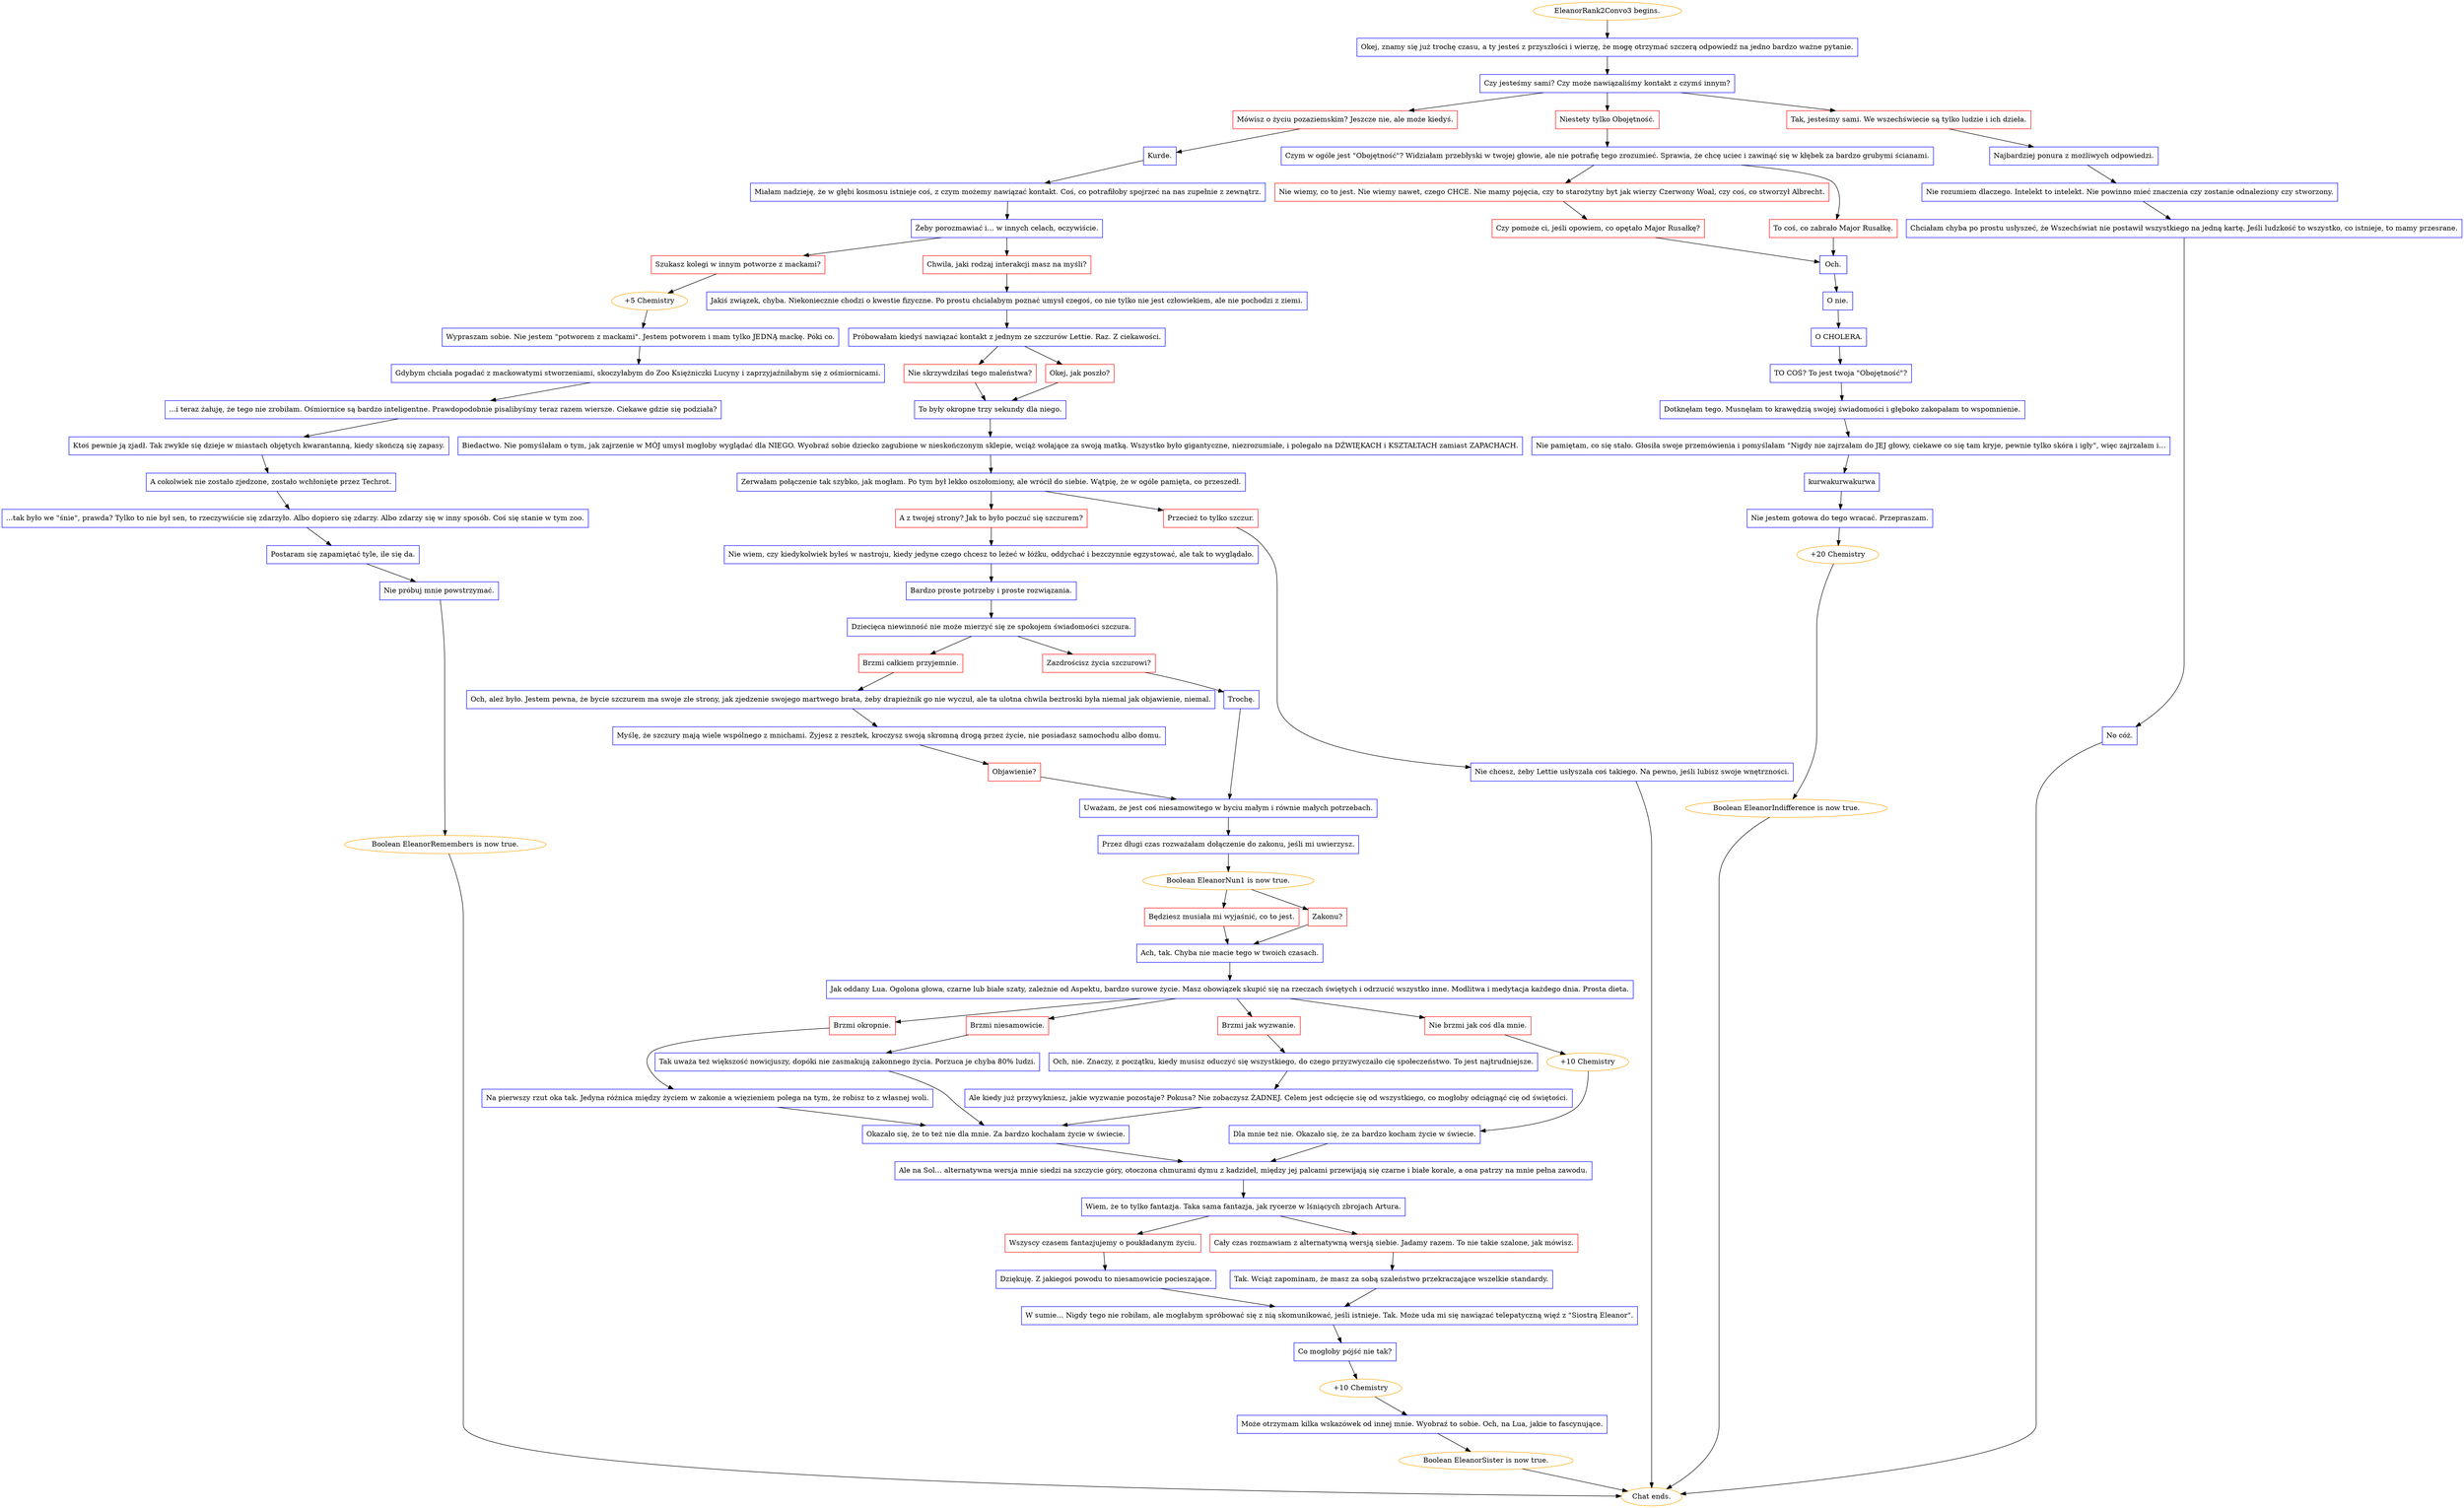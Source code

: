 digraph {
	"EleanorRank2Convo3 begins." [color=orange];
		"EleanorRank2Convo3 begins." -> j1894906222;
	j1894906222 [label="Okej, znamy się już trochę czasu, a ty jesteś z przyszłości i wierzę, że mogę otrzymać szczerą odpowiedź na jedno bardzo ważne pytanie.",shape=box,color=blue];
		j1894906222 -> j2583232323;
	j2583232323 [label="Czy jesteśmy sami? Czy może nawiązaliśmy kontakt z czymś innym?",shape=box,color=blue];
		j2583232323 -> j3207544595;
		j2583232323 -> j1935972766;
		j2583232323 -> j853138455;
	j3207544595 [label="Mówisz o życiu pozaziemskim? Jeszcze nie, ale może kiedyś.",shape=box,color=red];
		j3207544595 -> j3447811966;
	j1935972766 [label="Niestety tylko Obojętność.",shape=box,color=red];
		j1935972766 -> j694384663;
	j853138455 [label="Tak, jesteśmy sami. We wszechświecie są tylko ludzie i ich dzieła.",shape=box,color=red];
		j853138455 -> j1403240743;
	j3447811966 [label="Kurde.",shape=box,color=blue];
		j3447811966 -> j1293765529;
	j694384663 [label="Czym w ogóle jest \"Obojętność\"? Widziałam przebłyski w twojej głowie, ale nie potrafię tego zrozumieć. Sprawia, że chcę uciec i zawinąć się w kłębek za bardzo grubymi ścianami.",shape=box,color=blue];
		j694384663 -> j766983185;
		j694384663 -> j1719198107;
	j1403240743 [label="Najbardziej ponura z możliwych odpowiedzi.",shape=box,color=blue];
		j1403240743 -> j134190331;
	j1293765529 [label="Miałam nadzieję, że w głębi kosmosu istnieje coś, z czym możemy nawiązać kontakt. Coś, co potrafiłoby spojrzeć na nas zupełnie z zewnątrz.",shape=box,color=blue];
		j1293765529 -> j3720015046;
	j766983185 [label="Nie wiemy, co to jest. Nie wiemy nawet, czego CHCE. Nie mamy pojęcia, czy to starożytny byt jak wierzy Czerwony Woal, czy coś, co stworzył Albrecht.",shape=box,color=red];
		j766983185 -> j2391016229;
	j1719198107 [label="To coś, co zabrało Major Rusałkę.",shape=box,color=red];
		j1719198107 -> j486293625;
	j134190331 [label="Nie rozumiem dlaczego. Intelekt to intelekt. Nie powinno mieć znaczenia czy zostanie odnaleziony czy stworzony.",shape=box,color=blue];
		j134190331 -> j3343653853;
	j3720015046 [label="Żeby porozmawiać i… w innych celach, oczywiście.",shape=box,color=blue];
		j3720015046 -> j1727798885;
		j3720015046 -> j1300517180;
	j2391016229 [label="Czy pomoże ci, jeśli opowiem, co opętało Major Rusałkę?",shape=box,color=red];
		j2391016229 -> j486293625;
	j486293625 [label="Och.",shape=box,color=blue];
		j486293625 -> j1057816932;
	j3343653853 [label="Chciałam chyba po prostu usłyszeć, że Wszechświat nie postawił wszystkiego na jedną kartę. Jeśli ludzkość to wszystko, co istnieje, to mamy przesrane.",shape=box,color=blue];
		j3343653853 -> j1189920961;
	j1727798885 [label="Szukasz kolegi w innym potworze z mackami?",shape=box,color=red];
		j1727798885 -> j1005409615;
	j1300517180 [label="Chwila, jaki rodzaj interakcji masz na myśli?",shape=box,color=red];
		j1300517180 -> j3826802432;
	j1057816932 [label="O nie.",shape=box,color=blue];
		j1057816932 -> j3157425557;
	j1189920961 [label="No cóż.",shape=box,color=blue];
		j1189920961 -> "Chat ends.";
	j1005409615 [label="+5 Chemistry",color=orange];
		j1005409615 -> j1792151425;
	j3826802432 [label="Jakiś związek, chyba. Niekoniecznie chodzi o kwestie fizyczne. Po prostu chciałabym poznać umysł czegoś, co nie tylko nie jest człowiekiem, ale nie pochodzi z ziemi.",shape=box,color=blue];
		j3826802432 -> j2112236170;
	j3157425557 [label="O CHOLERA.",shape=box,color=blue];
		j3157425557 -> j753352159;
	"Chat ends." [color=orange];
	j1792151425 [label="Wypraszam sobie. Nie jestem \"potworem z mackami\". Jestem potworem i mam tylko JEDNĄ mackę. Póki co.",shape=box,color=blue];
		j1792151425 -> j683159542;
	j2112236170 [label="Próbowałam kiedyś nawiązać kontakt z jednym ze szczurów Lettie. Raz. Z ciekawości.",shape=box,color=blue];
		j2112236170 -> j3253778469;
		j2112236170 -> j1256806149;
	j753352159 [label="TO COŚ? To jest twoja \"Obojętność\"?",shape=box,color=blue];
		j753352159 -> j4271229044;
	j683159542 [label="Gdybym chciała pogadać z mackowatymi stworzeniami, skoczyłabym do Zoo Księżniczki Lucyny i zaprzyjaźniłabym się z ośmiornicami.",shape=box,color=blue];
		j683159542 -> j4276847211;
	j3253778469 [label="Nie skrzywdziłaś tego maleństwa?",shape=box,color=red];
		j3253778469 -> j1867564358;
	j1256806149 [label="Okej, jak poszło?",shape=box,color=red];
		j1256806149 -> j1867564358;
	j4271229044 [label="Dotknęłam tego. Musnęłam to krawędzią swojej świadomości i głęboko zakopałam to wspomnienie.",shape=box,color=blue];
		j4271229044 -> j126391045;
	j4276847211 [label="...i teraz żałuję, że tego nie zrobiłam. Ośmiornice są bardzo inteligentne. Prawdopodobnie pisalibyśmy teraz razem wiersze. Ciekawe gdzie się podziała?",shape=box,color=blue];
		j4276847211 -> j3309694695;
	j1867564358 [label="To były okropne trzy sekundy dla niego.",shape=box,color=blue];
		j1867564358 -> j1507270149;
	j126391045 [label="Nie pamiętam, co się stało. Głosiła swoje przemówienia i pomyślałam \"Nigdy nie zajrzałam do JEJ głowy, ciekawe co się tam kryje, pewnie tylko skóra i igły\", więc zajrzałam i…",shape=box,color=blue];
		j126391045 -> j1041729917;
	j3309694695 [label="Ktoś pewnie ją zjadł. Tak zwykle się dzieje w miastach objętych kwarantanną, kiedy skończą się zapasy.",shape=box,color=blue];
		j3309694695 -> j3203331559;
	j1507270149 [label="Biedactwo. Nie pomyślałam o tym, jak zajrzenie w MÓJ umysł mogłoby wyglądać dla NIEGO. Wyobraź sobie dziecko zagubione w nieskończonym sklepie, wciąż wołające za swoją matką. Wszystko było gigantyczne, niezrozumiałe, i polegało na DŹWIĘKACH i KSZTAŁTACH zamiast ZAPACHACH.",shape=box,color=blue];
		j1507270149 -> j3744156881;
	j1041729917 [label="kurwakurwakurwa",shape=box,color=blue];
		j1041729917 -> j1996442550;
	j3203331559 [label="A cokolwiek nie zostało zjedzone, zostało wchłonięte przez Techrot.",shape=box,color=blue];
		j3203331559 -> j2832207825;
	j3744156881 [label="Zerwałam połączenie tak szybko, jak mogłam. Po tym był lekko oszołomiony, ale wrócił do siebie. Wątpię, że w ogóle pamięta, co przeszedł.",shape=box,color=blue];
		j3744156881 -> j2534598866;
		j3744156881 -> j897783795;
	j1996442550 [label="Nie jestem gotowa do tego wracać. Przepraszam.",shape=box,color=blue];
		j1996442550 -> j4081317448;
	j2832207825 [label="...tak było we \"śnie\", prawda? Tylko to nie był sen, to rzeczywiście się zdarzyło. Albo dopiero się zdarzy. Albo zdarzy się w inny sposób. Coś się stanie w tym zoo.",shape=box,color=blue];
		j2832207825 -> j443814885;
	j2534598866 [label="A z twojej strony? Jak to było poczuć się szczurem?",shape=box,color=red];
		j2534598866 -> j1132948455;
	j897783795 [label="Przecież to tylko szczur.",shape=box,color=red];
		j897783795 -> j1449100575;
	j4081317448 [label="+20 Chemistry",color=orange];
		j4081317448 -> j265674410;
	j443814885 [label="Postaram się zapamiętać tyle, ile się da.",shape=box,color=blue];
		j443814885 -> j1045569739;
	j1132948455 [label="Nie wiem, czy kiedykolwiek byłeś w nastroju, kiedy jedyne czego chcesz to leżeć w łóżku, oddychać i bezczynnie egzystować, ale tak to wyglądało.",shape=box,color=blue];
		j1132948455 -> j702086457;
	j1449100575 [label="Nie chcesz, żeby Lettie usłyszała coś takiego. Na pewno, jeśli lubisz swoje wnętrzności.",shape=box,color=blue];
		j1449100575 -> "Chat ends.";
	j265674410 [label="Boolean EleanorIndifference is now true.",color=orange];
		j265674410 -> "Chat ends.";
	j1045569739 [label="Nie próbuj mnie powstrzymać.",shape=box,color=blue];
		j1045569739 -> j2594043065;
	j702086457 [label="Bardzo proste potrzeby i proste rozwiązania.",shape=box,color=blue];
		j702086457 -> j1696576948;
	j2594043065 [label="Boolean EleanorRemembers is now true.",color=orange];
		j2594043065 -> "Chat ends.";
	j1696576948 [label="Dziecięca niewinność nie może mierzyć się ze spokojem świadomości szczura.",shape=box,color=blue];
		j1696576948 -> j1169807146;
		j1696576948 -> j1402119777;
	j1169807146 [label="Brzmi całkiem przyjemnie.",shape=box,color=red];
		j1169807146 -> j3639718503;
	j1402119777 [label="Zazdrościsz życia szczurowi?",shape=box,color=red];
		j1402119777 -> j2343423454;
	j3639718503 [label="Och, ależ było. Jestem pewna, że bycie szczurem ma swoje złe strony, jak zjedzenie swojego martwego brata, żeby drapieżnik go nie wyczuł, ale ta ulotna chwila beztroski była niemal jak objawienie, niemal.",shape=box,color=blue];
		j3639718503 -> j3636248682;
	j2343423454 [label="Trochę.",shape=box,color=blue];
		j2343423454 -> j3684459961;
	j3636248682 [label="Myślę, że szczury mają wiele wspólnego z mnichami. Żyjesz z resztek, kroczysz swoją skromną drogą przez życie, nie posiadasz samochodu albo domu.",shape=box,color=blue];
		j3636248682 -> j4268323583;
	j3684459961 [label="Uważam, że jest coś niesamowitego w byciu małym i równie małych potrzebach.",shape=box,color=blue];
		j3684459961 -> j3376004731;
	j4268323583 [label="Objawienie?",shape=box,color=red];
		j4268323583 -> j3684459961;
	j3376004731 [label="Przez długi czas rozważałam dołączenie do zakonu, jeśli mi uwierzysz.",shape=box,color=blue];
		j3376004731 -> j3959670094;
	j3959670094 [label="Boolean EleanorNun1 is now true.",color=orange];
		j3959670094 -> j2648052753;
		j3959670094 -> j3754950463;
	j2648052753 [label="Będziesz musiała mi wyjaśnić, co to jest.",shape=box,color=red];
		j2648052753 -> j2689290993;
	j3754950463 [label="Zakonu?",shape=box,color=red];
		j3754950463 -> j2689290993;
	j2689290993 [label="Ach, tak. Chyba nie macie tego w twoich czasach.",shape=box,color=blue];
		j2689290993 -> j1530161429;
	j1530161429 [label="Jak oddany Lua. Ogolona głowa, czarne lub białe szaty, zależnie od Aspektu, bardzo surowe życie. Masz obowiązek skupić się na rzeczach świętych i odrzucić wszystko inne. Modlitwa i medytacja każdego dnia. Prosta dieta.",shape=box,color=blue];
		j1530161429 -> j2078731110;
		j1530161429 -> j1599639599;
		j1530161429 -> j3394480758;
		j1530161429 -> j1982695865;
	j2078731110 [label="Brzmi okropnie.",shape=box,color=red];
		j2078731110 -> j1135133813;
	j1599639599 [label="Brzmi niesamowicie.",shape=box,color=red];
		j1599639599 -> j2847327699;
	j3394480758 [label="Brzmi jak wyzwanie.",shape=box,color=red];
		j3394480758 -> j1293232452;
	j1982695865 [label="Nie brzmi jak coś dla mnie.",shape=box,color=red];
		j1982695865 -> j2950213176;
	j1135133813 [label="Na pierwszy rzut oka tak. Jedyna różnica między życiem w zakonie a więzieniem polega na tym, że robisz to z własnej woli.",shape=box,color=blue];
		j1135133813 -> j4240242469;
	j2847327699 [label="Tak uważa też większość nowicjuszy, dopóki nie zasmakują zakonnego życia. Porzuca je chyba 80% ludzi.",shape=box,color=blue];
		j2847327699 -> j4240242469;
	j1293232452 [label="Och, nie. Znaczy, z początku, kiedy musisz oduczyć się wszystkiego, do czego przyzwyczaiło cię społeczeństwo. To jest najtrudniejsze.",shape=box,color=blue];
		j1293232452 -> j3159491760;
	j2950213176 [label="+10 Chemistry",color=orange];
		j2950213176 -> j1964059773;
	j4240242469 [label="Okazało się, że to też nie dla mnie. Za bardzo kochałam życie w świecie.",shape=box,color=blue];
		j4240242469 -> j3802064908;
	j3159491760 [label="Ale kiedy już przywykniesz, jakie wyzwanie pozostaje? Pokusa? Nie zobaczysz ŻADNEJ. Celem jest odcięcie się od wszystkiego, co mogłoby odciągnąć cię od świętości.",shape=box,color=blue];
		j3159491760 -> j4240242469;
	j1964059773 [label="Dla mnie też nie. Okazało się, że za bardzo kocham życie w świecie.",shape=box,color=blue];
		j1964059773 -> j3802064908;
	j3802064908 [label="Ale na Sol… alternatywna wersja mnie siedzi na szczycie góry, otoczona chmurami dymu z kadzideł, między jej palcami przewijają się czarne i białe korale, a ona patrzy na mnie pełna zawodu.",shape=box,color=blue];
		j3802064908 -> j143245534;
	j143245534 [label="Wiem, że to tylko fantazja. Taka sama fantazja, jak rycerze w lśniących zbrojach Artura.",shape=box,color=blue];
		j143245534 -> j3792091749;
		j143245534 -> j3455171759;
	j3792091749 [label="Wszyscy czasem fantazjujemy o poukładanym życiu.",shape=box,color=red];
		j3792091749 -> j4012420556;
	j3455171759 [label="Cały czas rozmawiam z alternatywną wersją siebie. Jadamy razem. To nie takie szalone, jak mówisz.",shape=box,color=red];
		j3455171759 -> j1854715689;
	j4012420556 [label="Dziękuję. Z jakiegoś powodu to niesamowicie pocieszające.",shape=box,color=blue];
		j4012420556 -> j3580726298;
	j1854715689 [label="Tak. Wciąż zapominam, że masz za sobą szaleństwo przekraczające wszelkie standardy.",shape=box,color=blue];
		j1854715689 -> j3580726298;
	j3580726298 [label="W sumie… Nigdy tego nie robiłam, ale mogłabym spróbować się z nią skomunikować, jeśli istnieje. Tak. Może uda mi się nawiązać telepatyczną więź z \"Siostrą Eleanor\".",shape=box,color=blue];
		j3580726298 -> j2980590763;
	j2980590763 [label="Co mogłoby pójść nie tak?",shape=box,color=blue];
		j2980590763 -> j1250415566;
	j1250415566 [label="+10 Chemistry",color=orange];
		j1250415566 -> j2005887863;
	j2005887863 [label="Może otrzymam kilka wskazówek od innej mnie. Wyobraź to sobie. Och, na Lua, jakie to fascynujące.",shape=box,color=blue];
		j2005887863 -> j3982627706;
	j3982627706 [label="Boolean EleanorSister is now true.",color=orange];
		j3982627706 -> "Chat ends.";
}